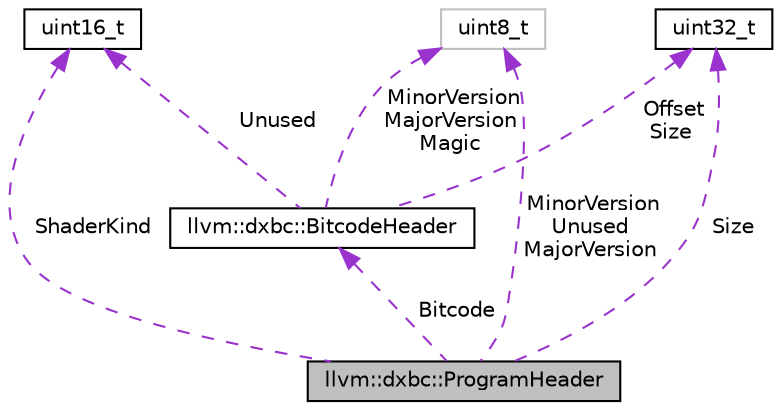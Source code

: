 digraph "llvm::dxbc::ProgramHeader"
{
 // LATEX_PDF_SIZE
  bgcolor="transparent";
  edge [fontname="Helvetica",fontsize="10",labelfontname="Helvetica",labelfontsize="10"];
  node [fontname="Helvetica",fontsize="10",shape=record];
  Node1 [label="llvm::dxbc::ProgramHeader",height=0.2,width=0.4,color="black", fillcolor="grey75", style="filled", fontcolor="black",tooltip=" "];
  Node2 -> Node1 [dir="back",color="darkorchid3",fontsize="10",style="dashed",label=" ShaderKind" ,fontname="Helvetica"];
  Node2 [label="uint16_t",height=0.2,width=0.4,color="black",URL="$classuint16__t.html",tooltip=" "];
  Node3 -> Node1 [dir="back",color="darkorchid3",fontsize="10",style="dashed",label=" Size" ,fontname="Helvetica"];
  Node3 [label="uint32_t",height=0.2,width=0.4,color="black",URL="$classuint32__t.html",tooltip=" "];
  Node4 -> Node1 [dir="back",color="darkorchid3",fontsize="10",style="dashed",label=" MinorVersion\nUnused\nMajorVersion" ,fontname="Helvetica"];
  Node4 [label="uint8_t",height=0.2,width=0.4,color="grey75",tooltip=" "];
  Node5 -> Node1 [dir="back",color="darkorchid3",fontsize="10",style="dashed",label=" Bitcode" ,fontname="Helvetica"];
  Node5 [label="llvm::dxbc::BitcodeHeader",height=0.2,width=0.4,color="black",URL="$structllvm_1_1dxbc_1_1BitcodeHeader.html",tooltip=" "];
  Node2 -> Node5 [dir="back",color="darkorchid3",fontsize="10",style="dashed",label=" Unused" ,fontname="Helvetica"];
  Node3 -> Node5 [dir="back",color="darkorchid3",fontsize="10",style="dashed",label=" Offset\nSize" ,fontname="Helvetica"];
  Node4 -> Node5 [dir="back",color="darkorchid3",fontsize="10",style="dashed",label=" MinorVersion\nMajorVersion\nMagic" ,fontname="Helvetica"];
}
